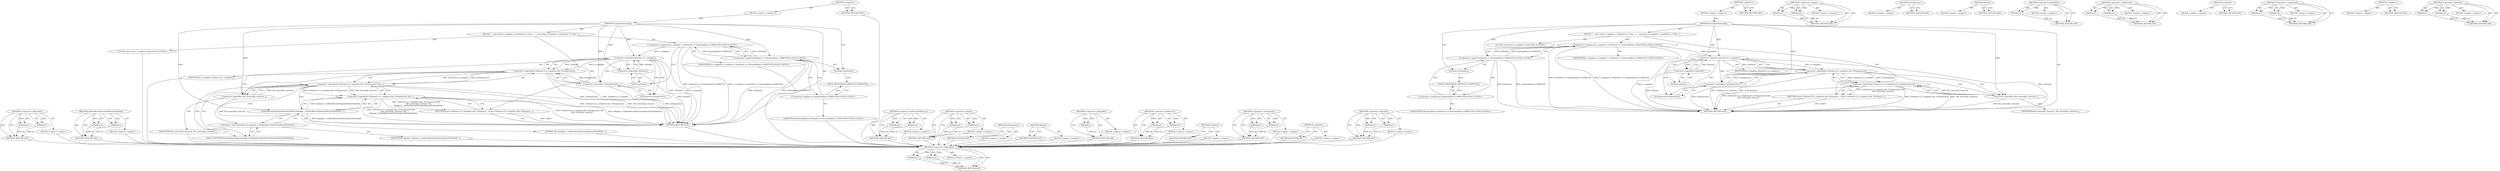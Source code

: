 digraph "&lt;operator&gt;.logicalOr" {
vulnerable_64 [label=<(METHOD,&lt;operator&gt;.logicalAnd)>];
vulnerable_65 [label=<(PARAM,p1)>];
vulnerable_66 [label=<(PARAM,p2)>];
vulnerable_67 [label=<(BLOCK,&lt;empty&gt;,&lt;empty&gt;)>];
vulnerable_68 [label=<(METHOD_RETURN,ANY)>];
vulnerable_6 [label=<(METHOD,&lt;global&gt;)<SUB>1</SUB>>];
vulnerable_7 [label=<(BLOCK,&lt;empty&gt;,&lt;empty&gt;)<SUB>1</SUB>>];
vulnerable_8 [label=<(METHOD,CanOpenDownload)<SUB>1</SUB>>];
vulnerable_9 [label=<(BLOCK,{
   const bool is_complete = GetState() == Dow...,{
   const bool is_complete = GetState() == Dow...)<SUB>1</SUB>>];
vulnerable_10 [label="<(LOCAL,const bool is_complete: bool)<SUB>2</SUB>>"];
vulnerable_11 [label="<(&lt;operator&gt;.assignment,is_complete = GetState() == DownloadItem::COMPLETE)<SUB>2</SUB>>"];
vulnerable_12 [label="<(IDENTIFIER,is_complete,is_complete = GetState() == DownloadItem::COMPLETE)<SUB>2</SUB>>"];
vulnerable_13 [label="<(&lt;operator&gt;.equals,GetState() == DownloadItem::COMPLETE)<SUB>2</SUB>>"];
vulnerable_14 [label=<(GetState,GetState())<SUB>2</SUB>>];
vulnerable_15 [label="<(&lt;operator&gt;.fieldAccess,DownloadItem::COMPLETE)<SUB>2</SUB>>"];
vulnerable_16 [label="<(IDENTIFIER,DownloadItem,GetState() == DownloadItem::COMPLETE)<SUB>2</SUB>>"];
vulnerable_17 [label=<(FIELD_IDENTIFIER,COMPLETE,COMPLETE)<SUB>2</SUB>>];
vulnerable_18 [label=<(RETURN,return (!IsDone() || is_complete) &amp;&amp; !IsTempora...,return (!IsDone() || is_complete) &amp;&amp; !IsTempora...)<SUB>3</SUB>>];
vulnerable_19 [label=<(&lt;operator&gt;.logicalAnd,(!IsDone() || is_complete) &amp;&amp; !IsTemporary() &amp;&amp;...)<SUB>3</SUB>>];
vulnerable_20 [label=<(&lt;operator&gt;.logicalAnd,(!IsDone() || is_complete) &amp;&amp; !IsTemporary())<SUB>3</SUB>>];
vulnerable_21 [label=<(&lt;operator&gt;.logicalOr,!IsDone() || is_complete)<SUB>3</SUB>>];
vulnerable_22 [label=<(&lt;operator&gt;.logicalNot,!IsDone())<SUB>3</SUB>>];
vulnerable_23 [label=<(IsDone,IsDone())<SUB>3</SUB>>];
vulnerable_24 [label=<(IDENTIFIER,is_complete,!IsDone() || is_complete)<SUB>3</SUB>>];
vulnerable_25 [label=<(&lt;operator&gt;.logicalNot,!IsTemporary())<SUB>3</SUB>>];
vulnerable_26 [label=<(IsTemporary,IsTemporary())<SUB>3</SUB>>];
vulnerable_27 [label=<(&lt;operator&gt;.logicalNot,!file_externally_removed_)<SUB>4</SUB>>];
vulnerable_28 [label=<(IDENTIFIER,file_externally_removed_,!file_externally_removed_)<SUB>4</SUB>>];
vulnerable_29 [label=<(METHOD_RETURN,bool)<SUB>1</SUB>>];
vulnerable_31 [label=<(METHOD_RETURN,ANY)<SUB>1</SUB>>];
vulnerable_51 [label=<(METHOD,&lt;operator&gt;.equals)>];
vulnerable_52 [label=<(PARAM,p1)>];
vulnerable_53 [label=<(PARAM,p2)>];
vulnerable_54 [label=<(BLOCK,&lt;empty&gt;,&lt;empty&gt;)>];
vulnerable_55 [label=<(METHOD_RETURN,ANY)>];
vulnerable_81 [label=<(METHOD,IsTemporary)>];
vulnerable_82 [label=<(BLOCK,&lt;empty&gt;,&lt;empty&gt;)>];
vulnerable_83 [label=<(METHOD_RETURN,ANY)>];
vulnerable_78 [label=<(METHOD,IsDone)>];
vulnerable_79 [label=<(BLOCK,&lt;empty&gt;,&lt;empty&gt;)>];
vulnerable_80 [label=<(METHOD_RETURN,ANY)>];
vulnerable_74 [label=<(METHOD,&lt;operator&gt;.logicalNot)>];
vulnerable_75 [label=<(PARAM,p1)>];
vulnerable_76 [label=<(BLOCK,&lt;empty&gt;,&lt;empty&gt;)>];
vulnerable_77 [label=<(METHOD_RETURN,ANY)>];
vulnerable_59 [label=<(METHOD,&lt;operator&gt;.fieldAccess)>];
vulnerable_60 [label=<(PARAM,p1)>];
vulnerable_61 [label=<(PARAM,p2)>];
vulnerable_62 [label=<(BLOCK,&lt;empty&gt;,&lt;empty&gt;)>];
vulnerable_63 [label=<(METHOD_RETURN,ANY)>];
vulnerable_56 [label=<(METHOD,GetState)>];
vulnerable_57 [label=<(BLOCK,&lt;empty&gt;,&lt;empty&gt;)>];
vulnerable_58 [label=<(METHOD_RETURN,ANY)>];
vulnerable_46 [label=<(METHOD,&lt;operator&gt;.assignment)>];
vulnerable_47 [label=<(PARAM,p1)>];
vulnerable_48 [label=<(PARAM,p2)>];
vulnerable_49 [label=<(BLOCK,&lt;empty&gt;,&lt;empty&gt;)>];
vulnerable_50 [label=<(METHOD_RETURN,ANY)>];
vulnerable_40 [label=<(METHOD,&lt;global&gt;)<SUB>1</SUB>>];
vulnerable_41 [label=<(BLOCK,&lt;empty&gt;,&lt;empty&gt;)>];
vulnerable_42 [label=<(METHOD_RETURN,ANY)>];
vulnerable_69 [label=<(METHOD,&lt;operator&gt;.logicalOr)>];
vulnerable_70 [label=<(PARAM,p1)>];
vulnerable_71 [label=<(PARAM,p2)>];
vulnerable_72 [label=<(BLOCK,&lt;empty&gt;,&lt;empty&gt;)>];
vulnerable_73 [label=<(METHOD_RETURN,ANY)>];
fixed_70 [label=<(METHOD,&lt;operator&gt;.logicalAnd)>];
fixed_71 [label=<(PARAM,p1)>];
fixed_72 [label=<(PARAM,p2)>];
fixed_73 [label=<(BLOCK,&lt;empty&gt;,&lt;empty&gt;)>];
fixed_74 [label=<(METHOD_RETURN,ANY)>];
fixed_90 [label=<(METHOD,IsMostRecentDownloadItemAtFilePath)>];
fixed_91 [label=<(PARAM,p1)>];
fixed_92 [label=<(PARAM,p2)>];
fixed_93 [label=<(BLOCK,&lt;empty&gt;,&lt;empty&gt;)>];
fixed_94 [label=<(METHOD_RETURN,ANY)>];
fixed_6 [label=<(METHOD,&lt;global&gt;)<SUB>1</SUB>>];
fixed_7 [label=<(BLOCK,&lt;empty&gt;,&lt;empty&gt;)<SUB>1</SUB>>];
fixed_8 [label=<(METHOD,CanOpenDownload)<SUB>1</SUB>>];
fixed_9 [label=<(BLOCK,{
   const bool is_complete = GetState() == Dow...,{
   const bool is_complete = GetState() == Dow...)<SUB>1</SUB>>];
fixed_10 [label="<(LOCAL,const bool is_complete: bool)<SUB>2</SUB>>"];
fixed_11 [label="<(&lt;operator&gt;.assignment,is_complete = GetState() == DownloadItem::COMPLETE)<SUB>2</SUB>>"];
fixed_12 [label="<(IDENTIFIER,is_complete,is_complete = GetState() == DownloadItem::COMPLETE)<SUB>2</SUB>>"];
fixed_13 [label="<(&lt;operator&gt;.equals,GetState() == DownloadItem::COMPLETE)<SUB>2</SUB>>"];
fixed_14 [label=<(GetState,GetState())<SUB>2</SUB>>];
fixed_15 [label="<(&lt;operator&gt;.fieldAccess,DownloadItem::COMPLETE)<SUB>2</SUB>>"];
fixed_16 [label="<(IDENTIFIER,DownloadItem,GetState() == DownloadItem::COMPLETE)<SUB>2</SUB>>"];
fixed_17 [label=<(FIELD_IDENTIFIER,COMPLETE,COMPLETE)<SUB>2</SUB>>];
fixed_18 [label=<(RETURN,return (!IsDone() || is_complete) &amp;&amp; !IsTempora...,return (!IsDone() || is_complete) &amp;&amp; !IsTempora...)<SUB>3</SUB>>];
fixed_19 [label=<(&lt;operator&gt;.logicalAnd,(!IsDone() || is_complete) &amp;&amp; !IsTemporary() &amp;&amp;...)<SUB>3</SUB>>];
fixed_20 [label=<(&lt;operator&gt;.logicalAnd,(!IsDone() || is_complete) &amp;&amp; !IsTemporary() &amp;&amp;...)<SUB>3</SUB>>];
fixed_21 [label=<(&lt;operator&gt;.logicalAnd,(!IsDone() || is_complete) &amp;&amp; !IsTemporary())<SUB>3</SUB>>];
fixed_22 [label=<(&lt;operator&gt;.logicalOr,!IsDone() || is_complete)<SUB>3</SUB>>];
fixed_23 [label=<(&lt;operator&gt;.logicalNot,!IsDone())<SUB>3</SUB>>];
fixed_24 [label=<(IsDone,IsDone())<SUB>3</SUB>>];
fixed_25 [label=<(IDENTIFIER,is_complete,!IsDone() || is_complete)<SUB>3</SUB>>];
fixed_26 [label=<(&lt;operator&gt;.logicalNot,!IsTemporary())<SUB>3</SUB>>];
fixed_27 [label=<(IsTemporary,IsTemporary())<SUB>3</SUB>>];
fixed_28 [label=<(&lt;operator&gt;.logicalNot,!file_externally_removed_)<SUB>4</SUB>>];
fixed_29 [label=<(IDENTIFIER,file_externally_removed_,!file_externally_removed_)<SUB>4</SUB>>];
fixed_30 [label=<(IsMostRecentDownloadItemAtFilePath,delegate_-&gt;IsMostRecentDownloadItemAtFilePath(t...)<SUB>5</SUB>>];
fixed_31 [label=<(&lt;operator&gt;.indirectFieldAccess,delegate_-&gt;IsMostRecentDownloadItemAtFilePath)<SUB>5</SUB>>];
fixed_32 [label=<(IDENTIFIER,delegate_,delegate_-&gt;IsMostRecentDownloadItemAtFilePath(t...)<SUB>5</SUB>>];
fixed_33 [label=<(FIELD_IDENTIFIER,IsMostRecentDownloadItemAtFilePath,IsMostRecentDownloadItemAtFilePath)<SUB>5</SUB>>];
fixed_34 [label=<(LITERAL,this,delegate_-&gt;IsMostRecentDownloadItemAtFilePath(t...)<SUB>5</SUB>>];
fixed_35 [label=<(METHOD_RETURN,bool)<SUB>1</SUB>>];
fixed_37 [label=<(METHOD_RETURN,ANY)<SUB>1</SUB>>];
fixed_95 [label=<(METHOD,&lt;operator&gt;.indirectFieldAccess)>];
fixed_96 [label=<(PARAM,p1)>];
fixed_97 [label=<(PARAM,p2)>];
fixed_98 [label=<(BLOCK,&lt;empty&gt;,&lt;empty&gt;)>];
fixed_99 [label=<(METHOD_RETURN,ANY)>];
fixed_57 [label=<(METHOD,&lt;operator&gt;.equals)>];
fixed_58 [label=<(PARAM,p1)>];
fixed_59 [label=<(PARAM,p2)>];
fixed_60 [label=<(BLOCK,&lt;empty&gt;,&lt;empty&gt;)>];
fixed_61 [label=<(METHOD_RETURN,ANY)>];
fixed_87 [label=<(METHOD,IsTemporary)>];
fixed_88 [label=<(BLOCK,&lt;empty&gt;,&lt;empty&gt;)>];
fixed_89 [label=<(METHOD_RETURN,ANY)>];
fixed_84 [label=<(METHOD,IsDone)>];
fixed_85 [label=<(BLOCK,&lt;empty&gt;,&lt;empty&gt;)>];
fixed_86 [label=<(METHOD_RETURN,ANY)>];
fixed_80 [label=<(METHOD,&lt;operator&gt;.logicalNot)>];
fixed_81 [label=<(PARAM,p1)>];
fixed_82 [label=<(BLOCK,&lt;empty&gt;,&lt;empty&gt;)>];
fixed_83 [label=<(METHOD_RETURN,ANY)>];
fixed_65 [label=<(METHOD,&lt;operator&gt;.fieldAccess)>];
fixed_66 [label=<(PARAM,p1)>];
fixed_67 [label=<(PARAM,p2)>];
fixed_68 [label=<(BLOCK,&lt;empty&gt;,&lt;empty&gt;)>];
fixed_69 [label=<(METHOD_RETURN,ANY)>];
fixed_62 [label=<(METHOD,GetState)>];
fixed_63 [label=<(BLOCK,&lt;empty&gt;,&lt;empty&gt;)>];
fixed_64 [label=<(METHOD_RETURN,ANY)>];
fixed_52 [label=<(METHOD,&lt;operator&gt;.assignment)>];
fixed_53 [label=<(PARAM,p1)>];
fixed_54 [label=<(PARAM,p2)>];
fixed_55 [label=<(BLOCK,&lt;empty&gt;,&lt;empty&gt;)>];
fixed_56 [label=<(METHOD_RETURN,ANY)>];
fixed_46 [label=<(METHOD,&lt;global&gt;)<SUB>1</SUB>>];
fixed_47 [label=<(BLOCK,&lt;empty&gt;,&lt;empty&gt;)>];
fixed_48 [label=<(METHOD_RETURN,ANY)>];
fixed_75 [label=<(METHOD,&lt;operator&gt;.logicalOr)>];
fixed_76 [label=<(PARAM,p1)>];
fixed_77 [label=<(PARAM,p2)>];
fixed_78 [label=<(BLOCK,&lt;empty&gt;,&lt;empty&gt;)>];
fixed_79 [label=<(METHOD_RETURN,ANY)>];
vulnerable_64 -> vulnerable_65  [key=0, label="AST: "];
vulnerable_64 -> vulnerable_65  [key=1, label="DDG: "];
vulnerable_64 -> vulnerable_67  [key=0, label="AST: "];
vulnerable_64 -> vulnerable_66  [key=0, label="AST: "];
vulnerable_64 -> vulnerable_66  [key=1, label="DDG: "];
vulnerable_64 -> vulnerable_68  [key=0, label="AST: "];
vulnerable_64 -> vulnerable_68  [key=1, label="CFG: "];
vulnerable_65 -> vulnerable_68  [key=0, label="DDG: p1"];
vulnerable_66 -> vulnerable_68  [key=0, label="DDG: p2"];
vulnerable_6 -> vulnerable_7  [key=0, label="AST: "];
vulnerable_6 -> vulnerable_31  [key=0, label="AST: "];
vulnerable_6 -> vulnerable_31  [key=1, label="CFG: "];
vulnerable_7 -> vulnerable_8  [key=0, label="AST: "];
vulnerable_8 -> vulnerable_9  [key=0, label="AST: "];
vulnerable_8 -> vulnerable_29  [key=0, label="AST: "];
vulnerable_8 -> vulnerable_14  [key=0, label="CFG: "];
vulnerable_8 -> vulnerable_13  [key=0, label="DDG: "];
vulnerable_8 -> vulnerable_27  [key=0, label="DDG: "];
vulnerable_8 -> vulnerable_21  [key=0, label="DDG: "];
vulnerable_8 -> vulnerable_25  [key=0, label="DDG: "];
vulnerable_8 -> vulnerable_22  [key=0, label="DDG: "];
vulnerable_9 -> vulnerable_10  [key=0, label="AST: "];
vulnerable_9 -> vulnerable_11  [key=0, label="AST: "];
vulnerable_9 -> vulnerable_18  [key=0, label="AST: "];
vulnerable_11 -> vulnerable_12  [key=0, label="AST: "];
vulnerable_11 -> vulnerable_13  [key=0, label="AST: "];
vulnerable_11 -> vulnerable_23  [key=0, label="CFG: "];
vulnerable_11 -> vulnerable_29  [key=0, label="DDG: GetState() == DownloadItem::COMPLETE"];
vulnerable_11 -> vulnerable_29  [key=1, label="DDG: is_complete = GetState() == DownloadItem::COMPLETE"];
vulnerable_11 -> vulnerable_21  [key=0, label="DDG: is_complete"];
vulnerable_13 -> vulnerable_14  [key=0, label="AST: "];
vulnerable_13 -> vulnerable_15  [key=0, label="AST: "];
vulnerable_13 -> vulnerable_11  [key=0, label="CFG: "];
vulnerable_13 -> vulnerable_11  [key=1, label="DDG: GetState()"];
vulnerable_13 -> vulnerable_11  [key=2, label="DDG: DownloadItem::COMPLETE"];
vulnerable_13 -> vulnerable_29  [key=0, label="DDG: GetState()"];
vulnerable_13 -> vulnerable_29  [key=1, label="DDG: DownloadItem::COMPLETE"];
vulnerable_14 -> vulnerable_17  [key=0, label="CFG: "];
vulnerable_15 -> vulnerable_16  [key=0, label="AST: "];
vulnerable_15 -> vulnerable_17  [key=0, label="AST: "];
vulnerable_15 -> vulnerable_13  [key=0, label="CFG: "];
vulnerable_17 -> vulnerable_15  [key=0, label="CFG: "];
vulnerable_18 -> vulnerable_19  [key=0, label="AST: "];
vulnerable_18 -> vulnerable_29  [key=0, label="CFG: "];
vulnerable_18 -> vulnerable_29  [key=1, label="DDG: &lt;RET&gt;"];
vulnerable_19 -> vulnerable_20  [key=0, label="AST: "];
vulnerable_19 -> vulnerable_27  [key=0, label="AST: "];
vulnerable_19 -> vulnerable_18  [key=0, label="CFG: "];
vulnerable_19 -> vulnerable_18  [key=1, label="DDG: (!IsDone() || is_complete) &amp;&amp; !IsTemporary() &amp;&amp;
         !file_externally_removed_"];
vulnerable_19 -> vulnerable_29  [key=0, label="DDG: (!IsDone() || is_complete) &amp;&amp; !IsTemporary()"];
vulnerable_19 -> vulnerable_29  [key=1, label="DDG: !file_externally_removed_"];
vulnerable_19 -> vulnerable_29  [key=2, label="DDG: (!IsDone() || is_complete) &amp;&amp; !IsTemporary() &amp;&amp;
         !file_externally_removed_"];
vulnerable_20 -> vulnerable_21  [key=0, label="AST: "];
vulnerable_20 -> vulnerable_25  [key=0, label="AST: "];
vulnerable_20 -> vulnerable_19  [key=0, label="CFG: "];
vulnerable_20 -> vulnerable_19  [key=1, label="DDG: !IsDone() || is_complete"];
vulnerable_20 -> vulnerable_19  [key=2, label="DDG: !IsTemporary()"];
vulnerable_20 -> vulnerable_27  [key=0, label="CFG: "];
vulnerable_20 -> vulnerable_27  [key=1, label="CDG: "];
vulnerable_20 -> vulnerable_29  [key=0, label="DDG: !IsDone() || is_complete"];
vulnerable_20 -> vulnerable_29  [key=1, label="DDG: !IsTemporary()"];
vulnerable_21 -> vulnerable_22  [key=0, label="AST: "];
vulnerable_21 -> vulnerable_24  [key=0, label="AST: "];
vulnerable_21 -> vulnerable_26  [key=0, label="CFG: "];
vulnerable_21 -> vulnerable_26  [key=1, label="CDG: "];
vulnerable_21 -> vulnerable_20  [key=0, label="CFG: "];
vulnerable_21 -> vulnerable_20  [key=1, label="DDG: !IsDone()"];
vulnerable_21 -> vulnerable_20  [key=2, label="DDG: is_complete"];
vulnerable_21 -> vulnerable_29  [key=0, label="DDG: !IsDone()"];
vulnerable_21 -> vulnerable_29  [key=1, label="DDG: is_complete"];
vulnerable_21 -> vulnerable_25  [key=0, label="CDG: "];
vulnerable_22 -> vulnerable_23  [key=0, label="AST: "];
vulnerable_22 -> vulnerable_21  [key=0, label="CFG: "];
vulnerable_22 -> vulnerable_21  [key=1, label="DDG: IsDone()"];
vulnerable_22 -> vulnerable_29  [key=0, label="DDG: IsDone()"];
vulnerable_23 -> vulnerable_22  [key=0, label="CFG: "];
vulnerable_25 -> vulnerable_26  [key=0, label="AST: "];
vulnerable_25 -> vulnerable_20  [key=0, label="CFG: "];
vulnerable_25 -> vulnerable_20  [key=1, label="DDG: IsTemporary()"];
vulnerable_25 -> vulnerable_29  [key=0, label="DDG: IsTemporary()"];
vulnerable_26 -> vulnerable_25  [key=0, label="CFG: "];
vulnerable_27 -> vulnerable_28  [key=0, label="AST: "];
vulnerable_27 -> vulnerable_19  [key=0, label="CFG: "];
vulnerable_27 -> vulnerable_19  [key=1, label="DDG: file_externally_removed_"];
vulnerable_27 -> vulnerable_29  [key=0, label="DDG: file_externally_removed_"];
vulnerable_51 -> vulnerable_52  [key=0, label="AST: "];
vulnerable_51 -> vulnerable_52  [key=1, label="DDG: "];
vulnerable_51 -> vulnerable_54  [key=0, label="AST: "];
vulnerable_51 -> vulnerable_53  [key=0, label="AST: "];
vulnerable_51 -> vulnerable_53  [key=1, label="DDG: "];
vulnerable_51 -> vulnerable_55  [key=0, label="AST: "];
vulnerable_51 -> vulnerable_55  [key=1, label="CFG: "];
vulnerable_52 -> vulnerable_55  [key=0, label="DDG: p1"];
vulnerable_53 -> vulnerable_55  [key=0, label="DDG: p2"];
vulnerable_81 -> vulnerable_82  [key=0, label="AST: "];
vulnerable_81 -> vulnerable_83  [key=0, label="AST: "];
vulnerable_81 -> vulnerable_83  [key=1, label="CFG: "];
vulnerable_78 -> vulnerable_79  [key=0, label="AST: "];
vulnerable_78 -> vulnerable_80  [key=0, label="AST: "];
vulnerable_78 -> vulnerable_80  [key=1, label="CFG: "];
vulnerable_74 -> vulnerable_75  [key=0, label="AST: "];
vulnerable_74 -> vulnerable_75  [key=1, label="DDG: "];
vulnerable_74 -> vulnerable_76  [key=0, label="AST: "];
vulnerable_74 -> vulnerable_77  [key=0, label="AST: "];
vulnerable_74 -> vulnerable_77  [key=1, label="CFG: "];
vulnerable_75 -> vulnerable_77  [key=0, label="DDG: p1"];
vulnerable_59 -> vulnerable_60  [key=0, label="AST: "];
vulnerable_59 -> vulnerable_60  [key=1, label="DDG: "];
vulnerable_59 -> vulnerable_62  [key=0, label="AST: "];
vulnerable_59 -> vulnerable_61  [key=0, label="AST: "];
vulnerable_59 -> vulnerable_61  [key=1, label="DDG: "];
vulnerable_59 -> vulnerable_63  [key=0, label="AST: "];
vulnerable_59 -> vulnerable_63  [key=1, label="CFG: "];
vulnerable_60 -> vulnerable_63  [key=0, label="DDG: p1"];
vulnerable_61 -> vulnerable_63  [key=0, label="DDG: p2"];
vulnerable_56 -> vulnerable_57  [key=0, label="AST: "];
vulnerable_56 -> vulnerable_58  [key=0, label="AST: "];
vulnerable_56 -> vulnerable_58  [key=1, label="CFG: "];
vulnerable_46 -> vulnerable_47  [key=0, label="AST: "];
vulnerable_46 -> vulnerable_47  [key=1, label="DDG: "];
vulnerable_46 -> vulnerable_49  [key=0, label="AST: "];
vulnerable_46 -> vulnerable_48  [key=0, label="AST: "];
vulnerable_46 -> vulnerable_48  [key=1, label="DDG: "];
vulnerable_46 -> vulnerable_50  [key=0, label="AST: "];
vulnerable_46 -> vulnerable_50  [key=1, label="CFG: "];
vulnerable_47 -> vulnerable_50  [key=0, label="DDG: p1"];
vulnerable_48 -> vulnerable_50  [key=0, label="DDG: p2"];
vulnerable_40 -> vulnerable_41  [key=0, label="AST: "];
vulnerable_40 -> vulnerable_42  [key=0, label="AST: "];
vulnerable_40 -> vulnerable_42  [key=1, label="CFG: "];
vulnerable_69 -> vulnerable_70  [key=0, label="AST: "];
vulnerable_69 -> vulnerable_70  [key=1, label="DDG: "];
vulnerable_69 -> vulnerable_72  [key=0, label="AST: "];
vulnerable_69 -> vulnerable_71  [key=0, label="AST: "];
vulnerable_69 -> vulnerable_71  [key=1, label="DDG: "];
vulnerable_69 -> vulnerable_73  [key=0, label="AST: "];
vulnerable_69 -> vulnerable_73  [key=1, label="CFG: "];
vulnerable_70 -> vulnerable_73  [key=0, label="DDG: p1"];
vulnerable_71 -> vulnerable_73  [key=0, label="DDG: p2"];
fixed_70 -> fixed_71  [key=0, label="AST: "];
fixed_70 -> fixed_71  [key=1, label="DDG: "];
fixed_70 -> fixed_73  [key=0, label="AST: "];
fixed_70 -> fixed_72  [key=0, label="AST: "];
fixed_70 -> fixed_72  [key=1, label="DDG: "];
fixed_70 -> fixed_74  [key=0, label="AST: "];
fixed_70 -> fixed_74  [key=1, label="CFG: "];
fixed_71 -> fixed_74  [key=0, label="DDG: p1"];
fixed_72 -> fixed_74  [key=0, label="DDG: p2"];
fixed_73 -> vulnerable_64  [key=0];
fixed_74 -> vulnerable_64  [key=0];
fixed_90 -> fixed_91  [key=0, label="AST: "];
fixed_90 -> fixed_91  [key=1, label="DDG: "];
fixed_90 -> fixed_93  [key=0, label="AST: "];
fixed_90 -> fixed_92  [key=0, label="AST: "];
fixed_90 -> fixed_92  [key=1, label="DDG: "];
fixed_90 -> fixed_94  [key=0, label="AST: "];
fixed_90 -> fixed_94  [key=1, label="CFG: "];
fixed_91 -> fixed_94  [key=0, label="DDG: p1"];
fixed_92 -> fixed_94  [key=0, label="DDG: p2"];
fixed_93 -> vulnerable_64  [key=0];
fixed_94 -> vulnerable_64  [key=0];
fixed_6 -> fixed_7  [key=0, label="AST: "];
fixed_6 -> fixed_37  [key=0, label="AST: "];
fixed_6 -> fixed_37  [key=1, label="CFG: "];
fixed_7 -> fixed_8  [key=0, label="AST: "];
fixed_8 -> fixed_9  [key=0, label="AST: "];
fixed_8 -> fixed_35  [key=0, label="AST: "];
fixed_8 -> fixed_14  [key=0, label="CFG: "];
fixed_8 -> fixed_13  [key=0, label="DDG: "];
fixed_8 -> fixed_30  [key=0, label="DDG: "];
fixed_8 -> fixed_28  [key=0, label="DDG: "];
fixed_8 -> fixed_22  [key=0, label="DDG: "];
fixed_8 -> fixed_26  [key=0, label="DDG: "];
fixed_8 -> fixed_23  [key=0, label="DDG: "];
fixed_9 -> fixed_10  [key=0, label="AST: "];
fixed_9 -> fixed_11  [key=0, label="AST: "];
fixed_9 -> fixed_18  [key=0, label="AST: "];
fixed_10 -> vulnerable_64  [key=0];
fixed_11 -> fixed_12  [key=0, label="AST: "];
fixed_11 -> fixed_13  [key=0, label="AST: "];
fixed_11 -> fixed_24  [key=0, label="CFG: "];
fixed_11 -> fixed_35  [key=0, label="DDG: GetState() == DownloadItem::COMPLETE"];
fixed_11 -> fixed_35  [key=1, label="DDG: is_complete = GetState() == DownloadItem::COMPLETE"];
fixed_11 -> fixed_22  [key=0, label="DDG: is_complete"];
fixed_12 -> vulnerable_64  [key=0];
fixed_13 -> fixed_14  [key=0, label="AST: "];
fixed_13 -> fixed_15  [key=0, label="AST: "];
fixed_13 -> fixed_11  [key=0, label="CFG: "];
fixed_13 -> fixed_11  [key=1, label="DDG: GetState()"];
fixed_13 -> fixed_11  [key=2, label="DDG: DownloadItem::COMPLETE"];
fixed_13 -> fixed_35  [key=0, label="DDG: GetState()"];
fixed_13 -> fixed_35  [key=1, label="DDG: DownloadItem::COMPLETE"];
fixed_14 -> fixed_17  [key=0, label="CFG: "];
fixed_15 -> fixed_16  [key=0, label="AST: "];
fixed_15 -> fixed_17  [key=0, label="AST: "];
fixed_15 -> fixed_13  [key=0, label="CFG: "];
fixed_16 -> vulnerable_64  [key=0];
fixed_17 -> fixed_15  [key=0, label="CFG: "];
fixed_18 -> fixed_19  [key=0, label="AST: "];
fixed_18 -> fixed_35  [key=0, label="CFG: "];
fixed_18 -> fixed_35  [key=1, label="DDG: &lt;RET&gt;"];
fixed_19 -> fixed_20  [key=0, label="AST: "];
fixed_19 -> fixed_30  [key=0, label="AST: "];
fixed_19 -> fixed_18  [key=0, label="CFG: "];
fixed_19 -> fixed_18  [key=1, label="DDG: (!IsDone() || is_complete) &amp;&amp; !IsTemporary() &amp;&amp;
         !file_externally_removed_ &amp;&amp;
         delegate_-&gt;IsMostRecentDownloadItemAtFilePath(this)"];
fixed_19 -> fixed_35  [key=0, label="DDG: (!IsDone() || is_complete) &amp;&amp; !IsTemporary() &amp;&amp;
         !file_externally_removed_"];
fixed_19 -> fixed_35  [key=1, label="DDG: delegate_-&gt;IsMostRecentDownloadItemAtFilePath(this)"];
fixed_19 -> fixed_35  [key=2, label="DDG: (!IsDone() || is_complete) &amp;&amp; !IsTemporary() &amp;&amp;
         !file_externally_removed_ &amp;&amp;
         delegate_-&gt;IsMostRecentDownloadItemAtFilePath(this)"];
fixed_20 -> fixed_21  [key=0, label="AST: "];
fixed_20 -> fixed_28  [key=0, label="AST: "];
fixed_20 -> fixed_19  [key=0, label="CFG: "];
fixed_20 -> fixed_19  [key=1, label="DDG: (!IsDone() || is_complete) &amp;&amp; !IsTemporary()"];
fixed_20 -> fixed_19  [key=2, label="DDG: !file_externally_removed_"];
fixed_20 -> fixed_33  [key=0, label="CFG: "];
fixed_20 -> fixed_33  [key=1, label="CDG: "];
fixed_20 -> fixed_35  [key=0, label="DDG: (!IsDone() || is_complete) &amp;&amp; !IsTemporary()"];
fixed_20 -> fixed_35  [key=1, label="DDG: !file_externally_removed_"];
fixed_20 -> fixed_30  [key=0, label="CDG: "];
fixed_20 -> fixed_31  [key=0, label="CDG: "];
fixed_21 -> fixed_22  [key=0, label="AST: "];
fixed_21 -> fixed_26  [key=0, label="AST: "];
fixed_21 -> fixed_20  [key=0, label="CFG: "];
fixed_21 -> fixed_20  [key=1, label="DDG: !IsDone() || is_complete"];
fixed_21 -> fixed_20  [key=2, label="DDG: !IsTemporary()"];
fixed_21 -> fixed_28  [key=0, label="CFG: "];
fixed_21 -> fixed_28  [key=1, label="CDG: "];
fixed_21 -> fixed_35  [key=0, label="DDG: !IsDone() || is_complete"];
fixed_21 -> fixed_35  [key=1, label="DDG: !IsTemporary()"];
fixed_22 -> fixed_23  [key=0, label="AST: "];
fixed_22 -> fixed_25  [key=0, label="AST: "];
fixed_22 -> fixed_27  [key=0, label="CFG: "];
fixed_22 -> fixed_27  [key=1, label="CDG: "];
fixed_22 -> fixed_21  [key=0, label="CFG: "];
fixed_22 -> fixed_21  [key=1, label="DDG: !IsDone()"];
fixed_22 -> fixed_21  [key=2, label="DDG: is_complete"];
fixed_22 -> fixed_35  [key=0, label="DDG: !IsDone()"];
fixed_22 -> fixed_35  [key=1, label="DDG: is_complete"];
fixed_22 -> fixed_26  [key=0, label="CDG: "];
fixed_23 -> fixed_24  [key=0, label="AST: "];
fixed_23 -> fixed_22  [key=0, label="CFG: "];
fixed_23 -> fixed_22  [key=1, label="DDG: IsDone()"];
fixed_23 -> fixed_35  [key=0, label="DDG: IsDone()"];
fixed_24 -> fixed_23  [key=0, label="CFG: "];
fixed_25 -> vulnerable_64  [key=0];
fixed_26 -> fixed_27  [key=0, label="AST: "];
fixed_26 -> fixed_21  [key=0, label="CFG: "];
fixed_26 -> fixed_21  [key=1, label="DDG: IsTemporary()"];
fixed_26 -> fixed_35  [key=0, label="DDG: IsTemporary()"];
fixed_27 -> fixed_26  [key=0, label="CFG: "];
fixed_28 -> fixed_29  [key=0, label="AST: "];
fixed_28 -> fixed_20  [key=0, label="CFG: "];
fixed_28 -> fixed_20  [key=1, label="DDG: file_externally_removed_"];
fixed_28 -> fixed_35  [key=0, label="DDG: file_externally_removed_"];
fixed_29 -> vulnerable_64  [key=0];
fixed_30 -> fixed_31  [key=0, label="AST: "];
fixed_30 -> fixed_34  [key=0, label="AST: "];
fixed_30 -> fixed_19  [key=0, label="CFG: "];
fixed_30 -> fixed_19  [key=1, label="DDG: delegate_-&gt;IsMostRecentDownloadItemAtFilePath"];
fixed_30 -> fixed_19  [key=2, label="DDG: this"];
fixed_30 -> fixed_35  [key=0, label="DDG: delegate_-&gt;IsMostRecentDownloadItemAtFilePath"];
fixed_31 -> fixed_32  [key=0, label="AST: "];
fixed_31 -> fixed_33  [key=0, label="AST: "];
fixed_31 -> fixed_30  [key=0, label="CFG: "];
fixed_32 -> vulnerable_64  [key=0];
fixed_33 -> fixed_31  [key=0, label="CFG: "];
fixed_34 -> vulnerable_64  [key=0];
fixed_35 -> vulnerable_64  [key=0];
fixed_37 -> vulnerable_64  [key=0];
fixed_95 -> fixed_96  [key=0, label="AST: "];
fixed_95 -> fixed_96  [key=1, label="DDG: "];
fixed_95 -> fixed_98  [key=0, label="AST: "];
fixed_95 -> fixed_97  [key=0, label="AST: "];
fixed_95 -> fixed_97  [key=1, label="DDG: "];
fixed_95 -> fixed_99  [key=0, label="AST: "];
fixed_95 -> fixed_99  [key=1, label="CFG: "];
fixed_96 -> fixed_99  [key=0, label="DDG: p1"];
fixed_97 -> fixed_99  [key=0, label="DDG: p2"];
fixed_98 -> vulnerable_64  [key=0];
fixed_99 -> vulnerable_64  [key=0];
fixed_57 -> fixed_58  [key=0, label="AST: "];
fixed_57 -> fixed_58  [key=1, label="DDG: "];
fixed_57 -> fixed_60  [key=0, label="AST: "];
fixed_57 -> fixed_59  [key=0, label="AST: "];
fixed_57 -> fixed_59  [key=1, label="DDG: "];
fixed_57 -> fixed_61  [key=0, label="AST: "];
fixed_57 -> fixed_61  [key=1, label="CFG: "];
fixed_58 -> fixed_61  [key=0, label="DDG: p1"];
fixed_59 -> fixed_61  [key=0, label="DDG: p2"];
fixed_60 -> vulnerable_64  [key=0];
fixed_61 -> vulnerable_64  [key=0];
fixed_87 -> fixed_88  [key=0, label="AST: "];
fixed_87 -> fixed_89  [key=0, label="AST: "];
fixed_87 -> fixed_89  [key=1, label="CFG: "];
fixed_88 -> vulnerable_64  [key=0];
fixed_89 -> vulnerable_64  [key=0];
fixed_84 -> fixed_85  [key=0, label="AST: "];
fixed_84 -> fixed_86  [key=0, label="AST: "];
fixed_84 -> fixed_86  [key=1, label="CFG: "];
fixed_85 -> vulnerable_64  [key=0];
fixed_86 -> vulnerable_64  [key=0];
fixed_80 -> fixed_81  [key=0, label="AST: "];
fixed_80 -> fixed_81  [key=1, label="DDG: "];
fixed_80 -> fixed_82  [key=0, label="AST: "];
fixed_80 -> fixed_83  [key=0, label="AST: "];
fixed_80 -> fixed_83  [key=1, label="CFG: "];
fixed_81 -> fixed_83  [key=0, label="DDG: p1"];
fixed_82 -> vulnerable_64  [key=0];
fixed_83 -> vulnerable_64  [key=0];
fixed_65 -> fixed_66  [key=0, label="AST: "];
fixed_65 -> fixed_66  [key=1, label="DDG: "];
fixed_65 -> fixed_68  [key=0, label="AST: "];
fixed_65 -> fixed_67  [key=0, label="AST: "];
fixed_65 -> fixed_67  [key=1, label="DDG: "];
fixed_65 -> fixed_69  [key=0, label="AST: "];
fixed_65 -> fixed_69  [key=1, label="CFG: "];
fixed_66 -> fixed_69  [key=0, label="DDG: p1"];
fixed_67 -> fixed_69  [key=0, label="DDG: p2"];
fixed_68 -> vulnerable_64  [key=0];
fixed_69 -> vulnerable_64  [key=0];
fixed_62 -> fixed_63  [key=0, label="AST: "];
fixed_62 -> fixed_64  [key=0, label="AST: "];
fixed_62 -> fixed_64  [key=1, label="CFG: "];
fixed_63 -> vulnerable_64  [key=0];
fixed_64 -> vulnerable_64  [key=0];
fixed_52 -> fixed_53  [key=0, label="AST: "];
fixed_52 -> fixed_53  [key=1, label="DDG: "];
fixed_52 -> fixed_55  [key=0, label="AST: "];
fixed_52 -> fixed_54  [key=0, label="AST: "];
fixed_52 -> fixed_54  [key=1, label="DDG: "];
fixed_52 -> fixed_56  [key=0, label="AST: "];
fixed_52 -> fixed_56  [key=1, label="CFG: "];
fixed_53 -> fixed_56  [key=0, label="DDG: p1"];
fixed_54 -> fixed_56  [key=0, label="DDG: p2"];
fixed_55 -> vulnerable_64  [key=0];
fixed_56 -> vulnerable_64  [key=0];
fixed_46 -> fixed_47  [key=0, label="AST: "];
fixed_46 -> fixed_48  [key=0, label="AST: "];
fixed_46 -> fixed_48  [key=1, label="CFG: "];
fixed_47 -> vulnerable_64  [key=0];
fixed_48 -> vulnerable_64  [key=0];
fixed_75 -> fixed_76  [key=0, label="AST: "];
fixed_75 -> fixed_76  [key=1, label="DDG: "];
fixed_75 -> fixed_78  [key=0, label="AST: "];
fixed_75 -> fixed_77  [key=0, label="AST: "];
fixed_75 -> fixed_77  [key=1, label="DDG: "];
fixed_75 -> fixed_79  [key=0, label="AST: "];
fixed_75 -> fixed_79  [key=1, label="CFG: "];
fixed_76 -> fixed_79  [key=0, label="DDG: p1"];
fixed_77 -> fixed_79  [key=0, label="DDG: p2"];
fixed_78 -> vulnerable_64  [key=0];
fixed_79 -> vulnerable_64  [key=0];
}
